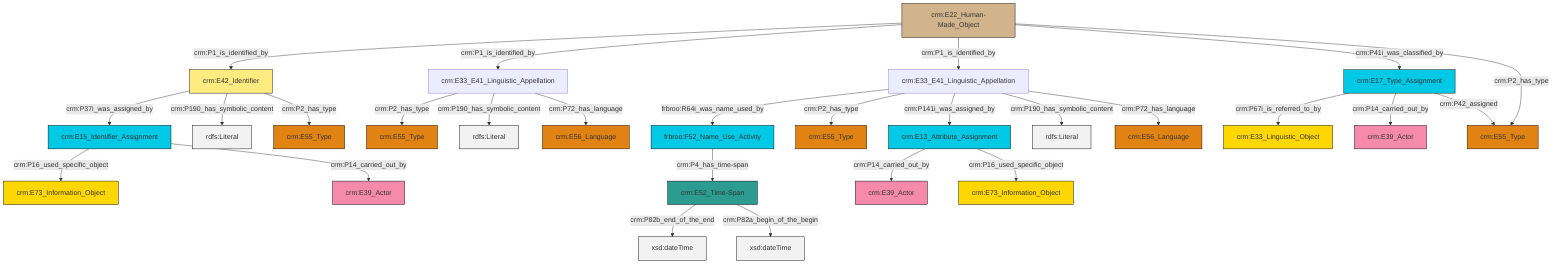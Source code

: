 graph TD
classDef Literal fill:#f2f2f2,stroke:#000000;
classDef CRM_Entity fill:#FFFFFF,stroke:#000000;
classDef Temporal_Entity fill:#00C9E6, stroke:#000000;
classDef Type fill:#E18312, stroke:#000000;
classDef Time-Span fill:#2C9C91, stroke:#000000;
classDef Appellation fill:#FFEB7F, stroke:#000000;
classDef Place fill:#008836, stroke:#000000;
classDef Persistent_Item fill:#B266B2, stroke:#000000;
classDef Conceptual_Object fill:#FFD700, stroke:#000000;
classDef Physical_Thing fill:#D2B48C, stroke:#000000;
classDef Actor fill:#f58aad, stroke:#000000;
classDef PC_Classes fill:#4ce600, stroke:#000000;
classDef Multi fill:#cccccc,stroke:#000000;

2["crm:E17_Type_Assignment"]:::Temporal_Entity -->|crm:P67i_is_referred_to_by| 3["crm:E33_Linguistic_Object"]:::Conceptual_Object
8["crm:E13_Attribute_Assignment"]:::Temporal_Entity -->|crm:P14_carried_out_by| 9["crm:E39_Actor"]:::Actor
6["frbroo:F52_Name_Use_Activity"]:::Temporal_Entity -->|crm:P4_has_time-span| 10["crm:E52_Time-Span"]:::Time-Span
11["crm:E33_E41_Linguistic_Appellation"]:::Default -->|frbroo:R64i_was_name_used_by| 6["frbroo:F52_Name_Use_Activity"]:::Temporal_Entity
11["crm:E33_E41_Linguistic_Appellation"]:::Default -->|crm:P2_has_type| 12["crm:E55_Type"]:::Type
11["crm:E33_E41_Linguistic_Appellation"]:::Default -->|crm:P141i_was_assigned_by| 8["crm:E13_Attribute_Assignment"]:::Temporal_Entity
18["crm:E22_Human-Made_Object"]:::Physical_Thing -->|crm:P1_is_identified_by| 19["crm:E42_Identifier"]:::Appellation
2["crm:E17_Type_Assignment"]:::Temporal_Entity -->|crm:P14_carried_out_by| 0["crm:E39_Actor"]:::Actor
18["crm:E22_Human-Made_Object"]:::Physical_Thing -->|crm:P1_is_identified_by| 23["crm:E33_E41_Linguistic_Appellation"]:::Default
10["crm:E52_Time-Span"]:::Time-Span -->|crm:P82b_end_of_the_end| 24[xsd:dateTime]:::Literal
2["crm:E17_Type_Assignment"]:::Temporal_Entity -->|crm:P42_assigned| 4["crm:E55_Type"]:::Type
23["crm:E33_E41_Linguistic_Appellation"]:::Default -->|crm:P2_has_type| 15["crm:E55_Type"]:::Type
10["crm:E52_Time-Span"]:::Time-Span -->|crm:P82a_begin_of_the_begin| 29[xsd:dateTime]:::Literal
21["crm:E15_Identifier_Assignment"]:::Temporal_Entity -->|crm:P16_used_specific_object| 13["crm:E73_Information_Object"]:::Conceptual_Object
19["crm:E42_Identifier"]:::Appellation -->|crm:P37i_was_assigned_by| 21["crm:E15_Identifier_Assignment"]:::Temporal_Entity
11["crm:E33_E41_Linguistic_Appellation"]:::Default -->|crm:P190_has_symbolic_content| 34[rdfs:Literal]:::Literal
8["crm:E13_Attribute_Assignment"]:::Temporal_Entity -->|crm:P16_used_specific_object| 30["crm:E73_Information_Object"]:::Conceptual_Object
21["crm:E15_Identifier_Assignment"]:::Temporal_Entity -->|crm:P14_carried_out_by| 35["crm:E39_Actor"]:::Actor
23["crm:E33_E41_Linguistic_Appellation"]:::Default -->|crm:P190_has_symbolic_content| 40[rdfs:Literal]:::Literal
23["crm:E33_E41_Linguistic_Appellation"]:::Default -->|crm:P72_has_language| 36["crm:E56_Language"]:::Type
18["crm:E22_Human-Made_Object"]:::Physical_Thing -->|crm:P1_is_identified_by| 11["crm:E33_E41_Linguistic_Appellation"]:::Default
18["crm:E22_Human-Made_Object"]:::Physical_Thing -->|crm:P41i_was_classified_by| 2["crm:E17_Type_Assignment"]:::Temporal_Entity
19["crm:E42_Identifier"]:::Appellation -->|crm:P190_has_symbolic_content| 45[rdfs:Literal]:::Literal
19["crm:E42_Identifier"]:::Appellation -->|crm:P2_has_type| 46["crm:E55_Type"]:::Type
11["crm:E33_E41_Linguistic_Appellation"]:::Default -->|crm:P72_has_language| 32["crm:E56_Language"]:::Type
18["crm:E22_Human-Made_Object"]:::Physical_Thing -->|crm:P2_has_type| 4["crm:E55_Type"]:::Type